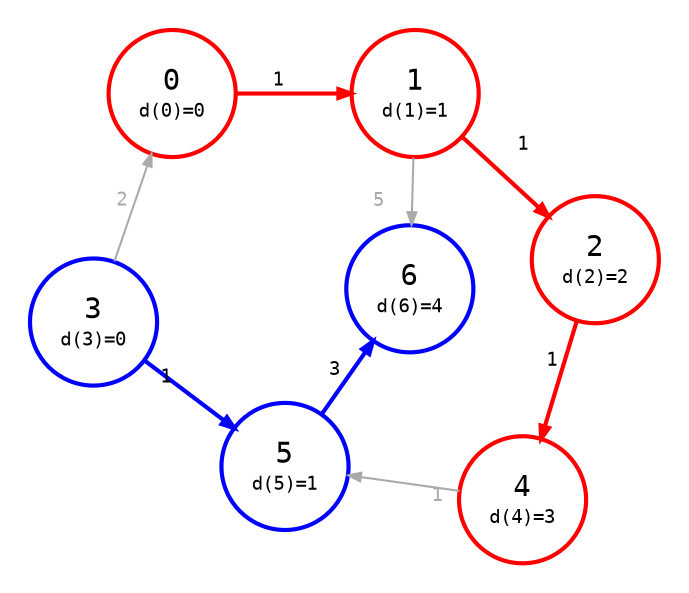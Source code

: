 digraph {
    node [shape=circle, fontname="monospace", style=bold; fixedsize=true, width="0.85"];
    edge [arrowsize=0.6, fontname="monospace", fontsize=9];
    layout=neato;
    scale=1.4;
    normalize=true;
    pad=0.2;
    // newrank=true;
    // splines=line

    0, 1, 2, 4 [color=red];
    3, 5, 6 [color=blue];

    0 [
        label=<
            <table border="0" cellpadding="1" cellspacing="0">
                <tr>
                    <td>0</td>
                </tr>
                <tr>
                    <td><font point-size="9">d(0)=0</font></td>
                </tr>
            </table>
        >;
        color=red;
        style=bold
    ];

    1 [
        label=<
            <table border="0" cellpadding="1" cellspacing="0">
                <tr>
                    <td>1</td>
                </tr>
                <tr>
                    <td><font point-size="9">d(1)=1</font></td>
                </tr>
            </table>
        >;
        color=red;
        style=bold
    ];

    2 [
        label=<
            <table border="0" cellpadding="1" cellspacing="0">
                <tr>
                    <td>2</td>
                </tr>
                <tr>
                    <td><font point-size="9">d(2)=2</font></td>
                </tr>
            </table>
        >;
    ];

    3 [
        label=<
            <table border="0" cellpadding="1" cellspacing="0">
                <tr>
                    <td>3</td>
                </tr>
                <tr>
                    <td><font point-size="9">d(3)=0</font></td>
                </tr>
            </table>
        >;
    ];

    4 [
        label=<
            <table border="0" cellpadding="1" cellspacing="0">
                <tr>
                    <td>4</td>
                </tr>
                <tr>
                    <td><font point-size="9">d(4)=3</font></td>
                </tr>
            </table>
        >;
    ];

    5 [
        label=<
            <table border="0" cellpadding="1" cellspacing="0">
                <tr>
                    <td>5</td>
                </tr>
                <tr>
                    <td><font point-size="9">d(5)=1</font></td>
                </tr>
            </table>
        >;
    ];

    6 [
        label=<
            <table border="0" cellpadding="1" cellspacing="0">
                <tr>
                    <td>6</td>
                </tr>
                <tr>
                    <td><font point-size="9">d(6)=4</font></td>
                </tr>
            </table>
        >;
    ];


    3 -> 0 [
        color="#aaaaaa",
        fontcolor="#aaaaaa",
        label=<
            <table border="0" cellpadding="1" cellspacing="0">
                <tr>
                    <td>2</td>
                </tr>
            </table>
        >,
    ];

    0 -> 1 [
        color=red,
        style=bold,
        label=<
            <table border="0" cellpadding="1" cellspacing="0">
                <tr>
                    <td>1</td>
                </tr>
            </table>
        >,
    ];

    1 -> 2 [
        style=bold, 
        color=red, 
        label=<
            <table border="0" cellpadding="8" cellspacing="0">
                <tr>
                    <td>1</td>
                </tr>
            </table>
        >,
    ];

    2 -> 4 [
        style=bold, 
        color=red, 
        label=<
            <table border="0" cellpadding="1" cellspacing="0">
                <tr>
                    <td>1</td>
                </tr>
            </table>
        >,
    ];

    1 -> 6 [
        color="#aaaaaa",
        fontcolor="#aaaaaa",
        label=<
            <table border="0" cellpadding="3" cellspacing="0">
                <tr>
                    <td>5  </td>
                </tr>
            </table>
        >,
    ];

    2 -> 6 [style=invis];
    6 -> 2 [style=invis];

    4 -> 5 [
        color="#aaaaaa",
        fontcolor="#aaaaaa",
        label=<
            <table border="0" cellpadding="1" cellspacing="0">
                <tr>
                    <td>     1</td>
                </tr>
            </table>
        >,
    ];

    3 -> 5 [
        style=bold, 
        color=blue, 
        label=<
            <table border="0" cellpadding="1" cellspacing="0">
                <tr>
                    <td>1 </td>
                </tr>
            </table>
        >,
    ];

    5 -> 6 [
        style=bold, 
        color=blue, 
        label=<
            <table border="0" cellpadding="1" cellspacing="0">
                <tr>
                    <td>3</td>
                </tr>
            </table>
        >,
    ];
}
